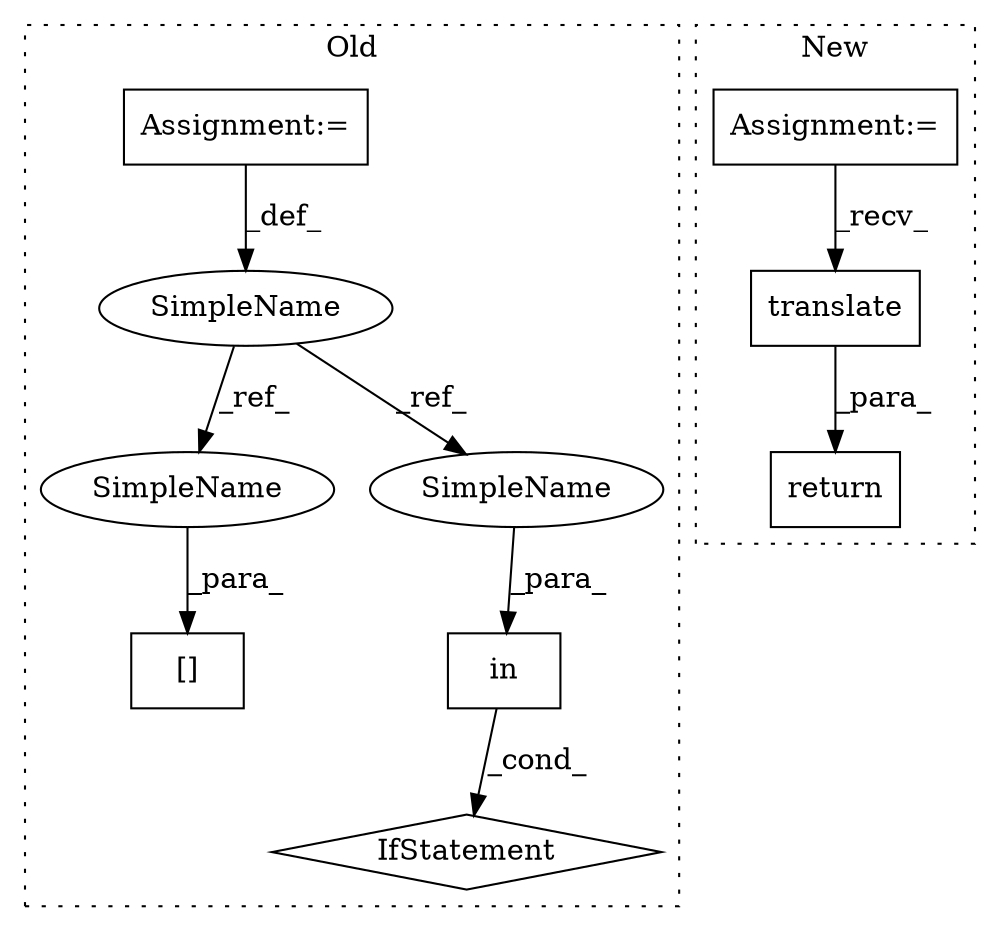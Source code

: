 digraph G {
subgraph cluster0 {
1 [label="[]" a="2" s="1109,1128" l="17,1" shape="box"];
3 [label="Assignment:=" a="7" s="1196" l="21" shape="box"];
4 [label="IfStatement" a="25" s="1106" l="3" shape="diamond"];
6 [label="in" a="105" s="1083" l="22" shape="box"];
7 [label="SimpleName" a="42" s="1199" l="2" shape="ellipse"];
9 [label="SimpleName" a="42" s="1126" l="2" shape="ellipse"];
10 [label="SimpleName" a="42" s="1083" l="2" shape="ellipse"];
label = "Old";
style="dotted";
}
subgraph cluster1 {
2 [label="translate" a="32" s="1204,1235" l="10,1" shape="box"];
5 [label="return" a="41" s="1192" l="7" shape="box"];
8 [label="Assignment:=" a="7" s="1182" l="4" shape="box"];
label = "New";
style="dotted";
}
2 -> 5 [label="_para_"];
3 -> 7 [label="_def_"];
6 -> 4 [label="_cond_"];
7 -> 9 [label="_ref_"];
7 -> 10 [label="_ref_"];
8 -> 2 [label="_recv_"];
9 -> 1 [label="_para_"];
10 -> 6 [label="_para_"];
}